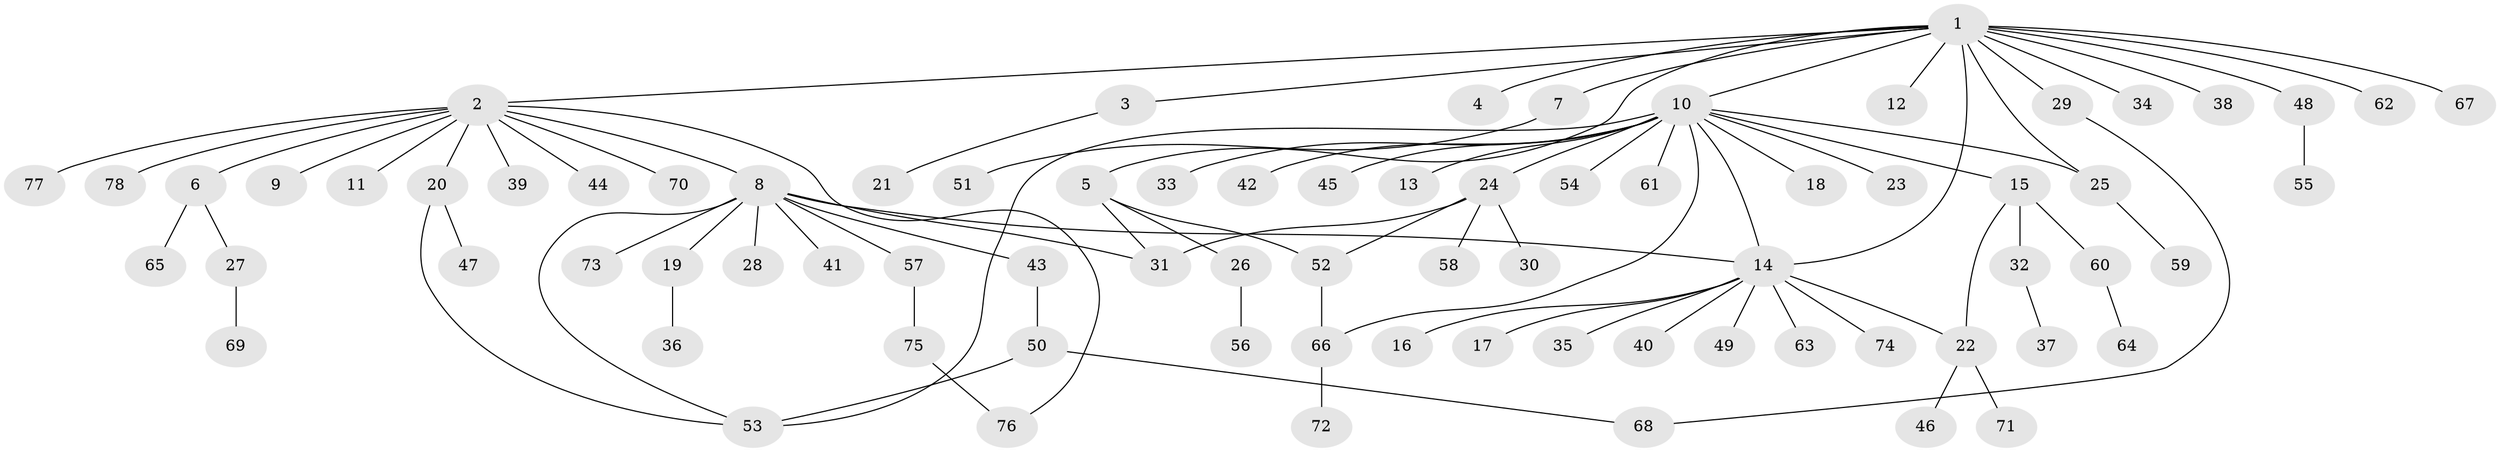 // coarse degree distribution, {8: 0.08333333333333333, 6: 0.08333333333333333, 1: 0.4166666666666667, 2: 0.25, 4: 0.08333333333333333, 5: 0.041666666666666664, 3: 0.041666666666666664}
// Generated by graph-tools (version 1.1) at 2025/50/03/04/25 22:50:10]
// undirected, 78 vertices, 90 edges
graph export_dot {
  node [color=gray90,style=filled];
  1;
  2;
  3;
  4;
  5;
  6;
  7;
  8;
  9;
  10;
  11;
  12;
  13;
  14;
  15;
  16;
  17;
  18;
  19;
  20;
  21;
  22;
  23;
  24;
  25;
  26;
  27;
  28;
  29;
  30;
  31;
  32;
  33;
  34;
  35;
  36;
  37;
  38;
  39;
  40;
  41;
  42;
  43;
  44;
  45;
  46;
  47;
  48;
  49;
  50;
  51;
  52;
  53;
  54;
  55;
  56;
  57;
  58;
  59;
  60;
  61;
  62;
  63;
  64;
  65;
  66;
  67;
  68;
  69;
  70;
  71;
  72;
  73;
  74;
  75;
  76;
  77;
  78;
  1 -- 2;
  1 -- 3;
  1 -- 4;
  1 -- 5;
  1 -- 7;
  1 -- 10;
  1 -- 12;
  1 -- 14;
  1 -- 25;
  1 -- 29;
  1 -- 34;
  1 -- 38;
  1 -- 48;
  1 -- 62;
  1 -- 67;
  2 -- 6;
  2 -- 8;
  2 -- 9;
  2 -- 11;
  2 -- 20;
  2 -- 39;
  2 -- 44;
  2 -- 70;
  2 -- 76;
  2 -- 77;
  2 -- 78;
  3 -- 21;
  5 -- 26;
  5 -- 31;
  5 -- 52;
  6 -- 27;
  6 -- 65;
  7 -- 51;
  8 -- 14;
  8 -- 19;
  8 -- 28;
  8 -- 31;
  8 -- 41;
  8 -- 43;
  8 -- 53;
  8 -- 57;
  8 -- 73;
  10 -- 13;
  10 -- 14;
  10 -- 15;
  10 -- 18;
  10 -- 23;
  10 -- 24;
  10 -- 25;
  10 -- 33;
  10 -- 42;
  10 -- 45;
  10 -- 53;
  10 -- 54;
  10 -- 61;
  10 -- 66;
  14 -- 16;
  14 -- 17;
  14 -- 22;
  14 -- 35;
  14 -- 40;
  14 -- 49;
  14 -- 63;
  14 -- 74;
  15 -- 22;
  15 -- 32;
  15 -- 60;
  19 -- 36;
  20 -- 47;
  20 -- 53;
  22 -- 46;
  22 -- 71;
  24 -- 30;
  24 -- 31;
  24 -- 52;
  24 -- 58;
  25 -- 59;
  26 -- 56;
  27 -- 69;
  29 -- 68;
  32 -- 37;
  43 -- 50;
  48 -- 55;
  50 -- 53;
  50 -- 68;
  52 -- 66;
  57 -- 75;
  60 -- 64;
  66 -- 72;
  75 -- 76;
}
